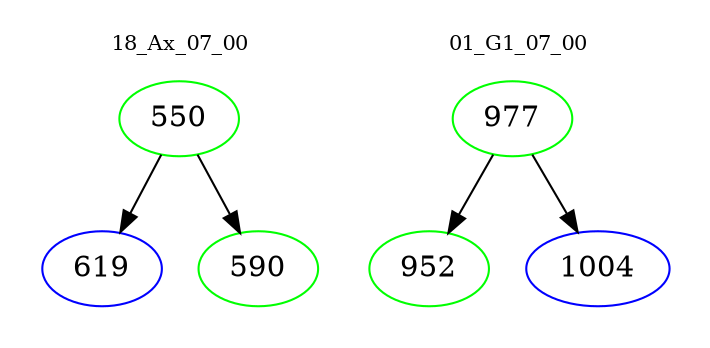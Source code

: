 digraph{
subgraph cluster_0 {
color = white
label = "18_Ax_07_00";
fontsize=10;
T0_550 [label="550", color="green"]
T0_550 -> T0_619 [color="black"]
T0_619 [label="619", color="blue"]
T0_550 -> T0_590 [color="black"]
T0_590 [label="590", color="green"]
}
subgraph cluster_1 {
color = white
label = "01_G1_07_00";
fontsize=10;
T1_977 [label="977", color="green"]
T1_977 -> T1_952 [color="black"]
T1_952 [label="952", color="green"]
T1_977 -> T1_1004 [color="black"]
T1_1004 [label="1004", color="blue"]
}
}
